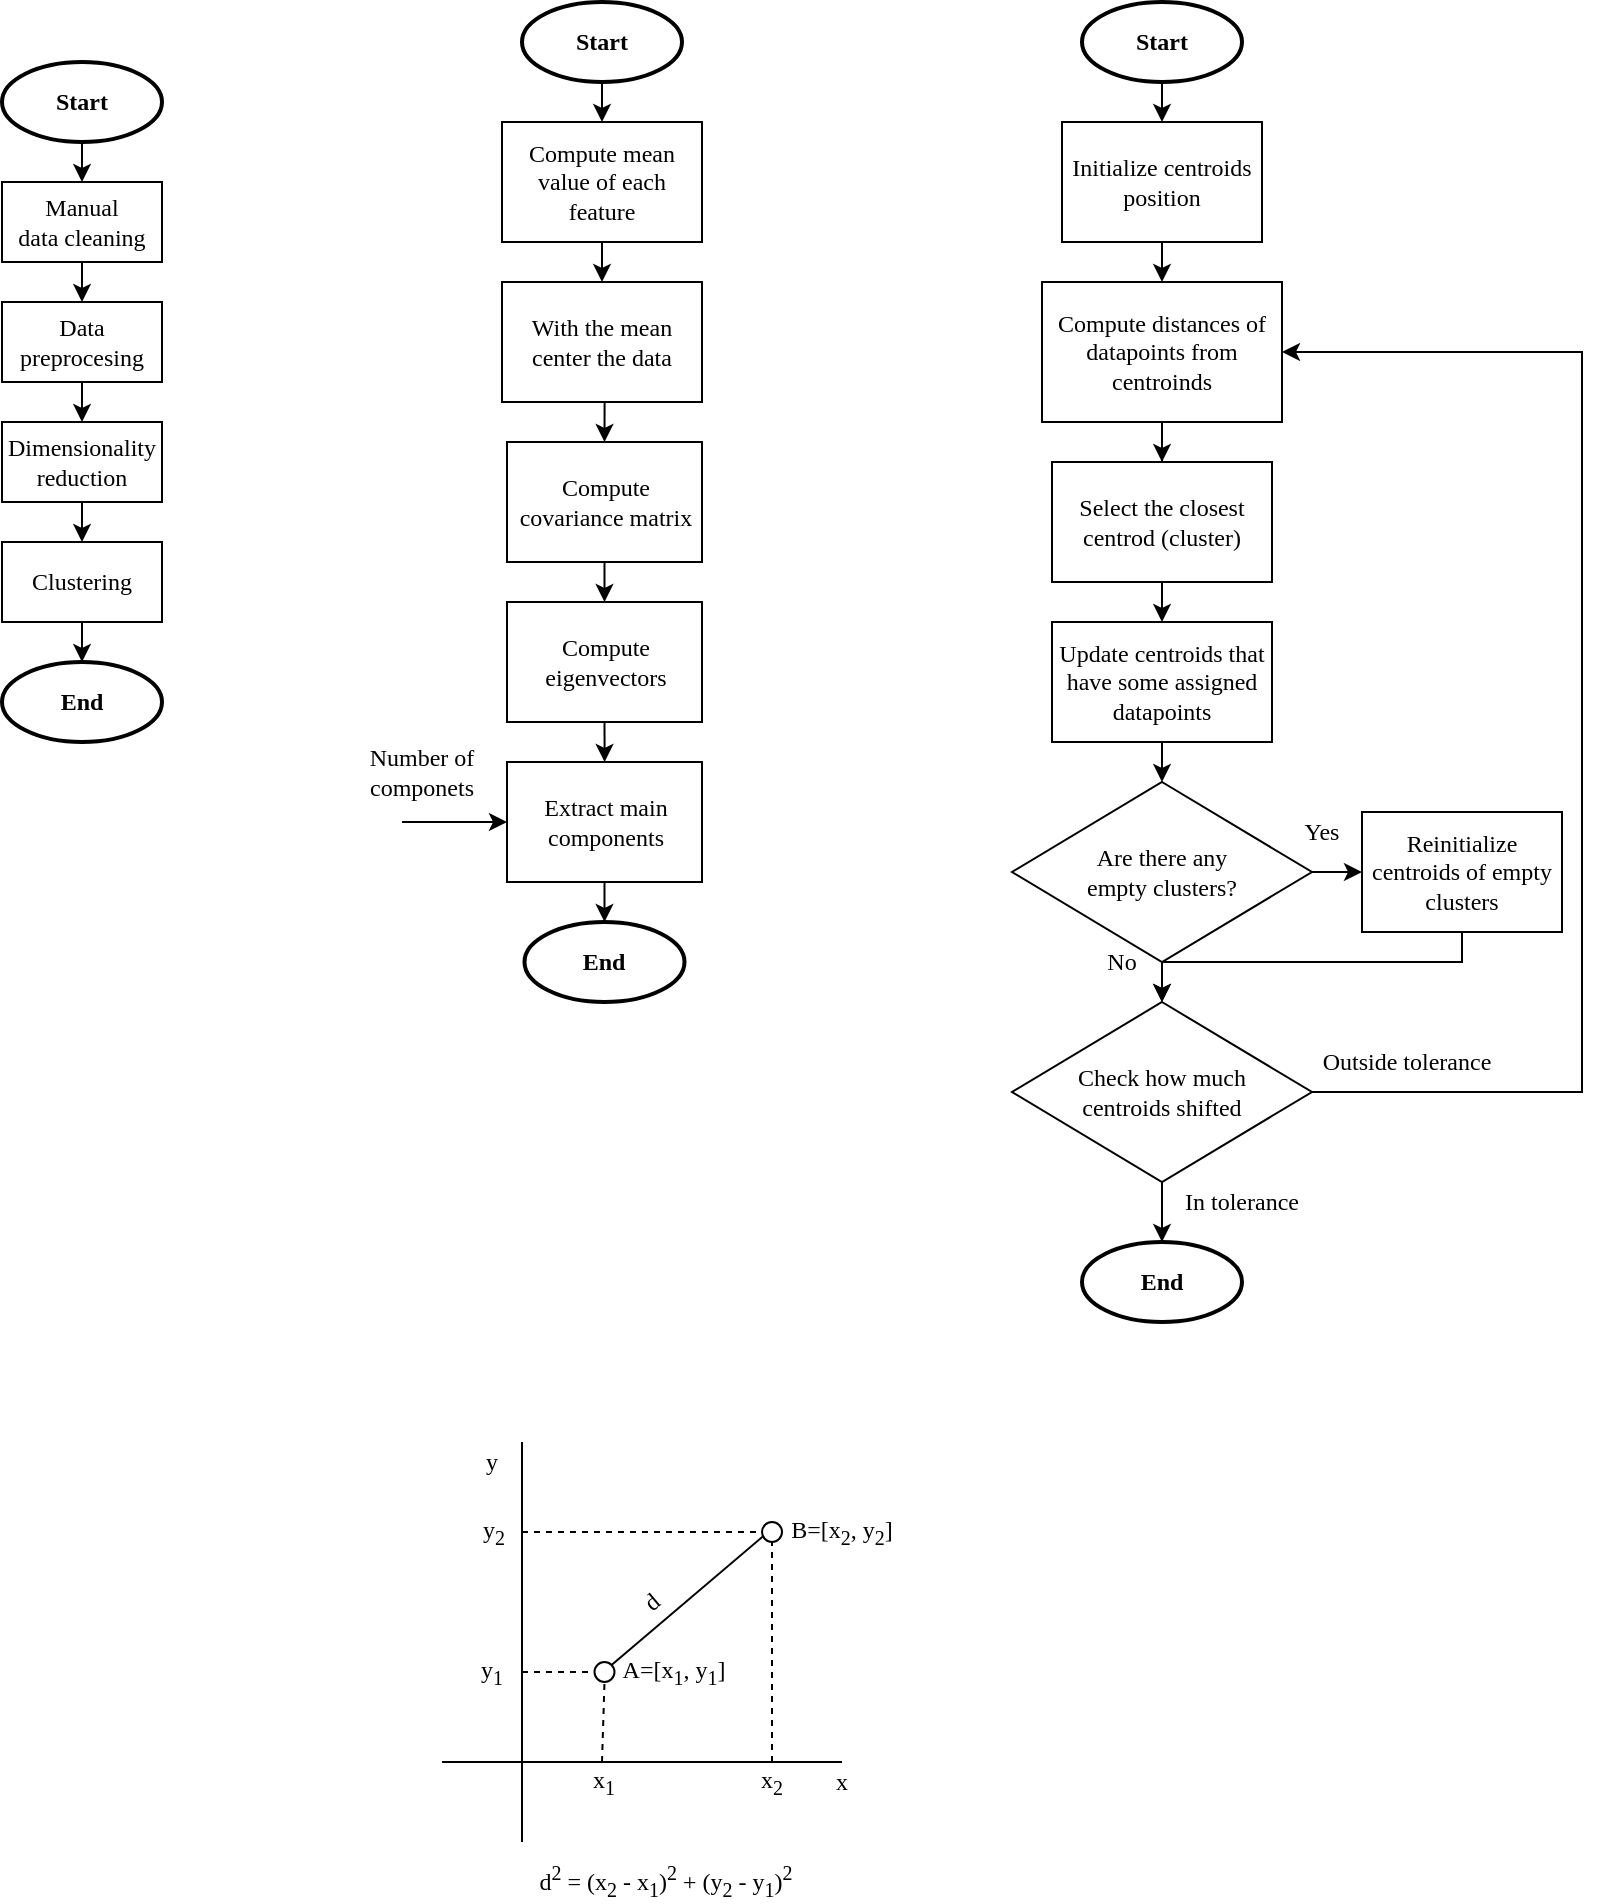 <mxfile version="26.1.3">
  <diagram name="Page-1" id="2hF_ULKVKhPai0Z68VYz">
    <mxGraphModel dx="568" dy="306" grid="1" gridSize="10" guides="1" tooltips="1" connect="1" arrows="1" fold="1" page="1" pageScale="1" pageWidth="850" pageHeight="1100" math="0" shadow="0">
      <root>
        <mxCell id="0" />
        <mxCell id="1" parent="0" />
        <mxCell id="1KWSSotiHgvh8pkoeKcx-1" style="edgeStyle=orthogonalEdgeStyle;rounded=0;orthogonalLoop=1;jettySize=auto;html=1;exitX=0.5;exitY=1;exitDx=0;exitDy=0;entryX=0.5;entryY=0;entryDx=0;entryDy=0;" parent="1" source="1KWSSotiHgvh8pkoeKcx-2" target="1KWSSotiHgvh8pkoeKcx-4" edge="1">
          <mxGeometry relative="1" as="geometry" />
        </mxCell>
        <mxCell id="1KWSSotiHgvh8pkoeKcx-2" value="Start" style="ellipse;whiteSpace=wrap;html=1;fontFamily=Times New Roman;strokeWidth=2;fontStyle=1" parent="1" vertex="1">
          <mxGeometry x="100" y="70" width="80" height="40" as="geometry" />
        </mxCell>
        <mxCell id="1KWSSotiHgvh8pkoeKcx-3" style="edgeStyle=orthogonalEdgeStyle;rounded=0;orthogonalLoop=1;jettySize=auto;html=1;exitX=0.5;exitY=1;exitDx=0;exitDy=0;entryX=0.5;entryY=0;entryDx=0;entryDy=0;" parent="1" source="1KWSSotiHgvh8pkoeKcx-4" target="1KWSSotiHgvh8pkoeKcx-6" edge="1">
          <mxGeometry relative="1" as="geometry" />
        </mxCell>
        <mxCell id="1KWSSotiHgvh8pkoeKcx-4" value="&lt;div&gt;Manual&lt;/div&gt;&lt;div&gt;data cleaning&lt;/div&gt;" style="rounded=0;whiteSpace=wrap;html=1;fontFamily=Times New Roman;" parent="1" vertex="1">
          <mxGeometry x="100" y="130" width="80" height="40" as="geometry" />
        </mxCell>
        <mxCell id="1KWSSotiHgvh8pkoeKcx-5" style="edgeStyle=orthogonalEdgeStyle;rounded=0;orthogonalLoop=1;jettySize=auto;html=1;exitX=0.5;exitY=1;exitDx=0;exitDy=0;entryX=0.5;entryY=0;entryDx=0;entryDy=0;" parent="1" source="1KWSSotiHgvh8pkoeKcx-6" target="1KWSSotiHgvh8pkoeKcx-8" edge="1">
          <mxGeometry relative="1" as="geometry" />
        </mxCell>
        <mxCell id="1KWSSotiHgvh8pkoeKcx-6" value="Data preprocesing" style="rounded=0;whiteSpace=wrap;html=1;fontFamily=Times New Roman;" parent="1" vertex="1">
          <mxGeometry x="100" y="190" width="80" height="40" as="geometry" />
        </mxCell>
        <mxCell id="1KWSSotiHgvh8pkoeKcx-7" style="edgeStyle=orthogonalEdgeStyle;rounded=0;orthogonalLoop=1;jettySize=auto;html=1;exitX=0.5;exitY=1;exitDx=0;exitDy=0;entryX=0.5;entryY=0;entryDx=0;entryDy=0;" parent="1" source="1KWSSotiHgvh8pkoeKcx-8" target="1KWSSotiHgvh8pkoeKcx-10" edge="1">
          <mxGeometry relative="1" as="geometry" />
        </mxCell>
        <mxCell id="1KWSSotiHgvh8pkoeKcx-8" value="Dimensionality reduction" style="rounded=0;whiteSpace=wrap;html=1;fontFamily=Times New Roman;" parent="1" vertex="1">
          <mxGeometry x="100" y="250" width="80" height="40" as="geometry" />
        </mxCell>
        <mxCell id="1KWSSotiHgvh8pkoeKcx-9" style="edgeStyle=orthogonalEdgeStyle;rounded=0;orthogonalLoop=1;jettySize=auto;html=1;exitX=0.5;exitY=1;exitDx=0;exitDy=0;entryX=0.5;entryY=0;entryDx=0;entryDy=0;" parent="1" source="1KWSSotiHgvh8pkoeKcx-10" target="1KWSSotiHgvh8pkoeKcx-11" edge="1">
          <mxGeometry relative="1" as="geometry" />
        </mxCell>
        <mxCell id="1KWSSotiHgvh8pkoeKcx-10" value="Clustering" style="rounded=0;whiteSpace=wrap;html=1;fontFamily=Times New Roman;" parent="1" vertex="1">
          <mxGeometry x="100" y="310" width="80" height="40" as="geometry" />
        </mxCell>
        <mxCell id="1KWSSotiHgvh8pkoeKcx-11" value="End" style="ellipse;whiteSpace=wrap;html=1;fontFamily=Times New Roman;strokeWidth=2;fontStyle=1" parent="1" vertex="1">
          <mxGeometry x="100" y="370" width="80" height="40" as="geometry" />
        </mxCell>
        <mxCell id="1KWSSotiHgvh8pkoeKcx-12" style="edgeStyle=orthogonalEdgeStyle;rounded=0;orthogonalLoop=1;jettySize=auto;html=1;exitX=0.5;exitY=1;exitDx=0;exitDy=0;entryX=0.5;entryY=0;entryDx=0;entryDy=0;" parent="1" source="1KWSSotiHgvh8pkoeKcx-13" target="1KWSSotiHgvh8pkoeKcx-15" edge="1">
          <mxGeometry relative="1" as="geometry" />
        </mxCell>
        <mxCell id="1KWSSotiHgvh8pkoeKcx-13" value="Start" style="ellipse;whiteSpace=wrap;html=1;fontFamily=Times New Roman;strokeWidth=2;fontStyle=1" parent="1" vertex="1">
          <mxGeometry x="360" y="40" width="80" height="40" as="geometry" />
        </mxCell>
        <mxCell id="1KWSSotiHgvh8pkoeKcx-14" style="edgeStyle=orthogonalEdgeStyle;rounded=0;orthogonalLoop=1;jettySize=auto;html=1;exitX=0.5;exitY=1;exitDx=0;exitDy=0;entryX=0.5;entryY=0;entryDx=0;entryDy=0;" parent="1" source="1KWSSotiHgvh8pkoeKcx-15" target="1KWSSotiHgvh8pkoeKcx-17" edge="1">
          <mxGeometry relative="1" as="geometry" />
        </mxCell>
        <mxCell id="1KWSSotiHgvh8pkoeKcx-15" value="Compute mean value of each feature" style="rounded=0;whiteSpace=wrap;html=1;fontFamily=Times New Roman;" parent="1" vertex="1">
          <mxGeometry x="350" y="100" width="100" height="60" as="geometry" />
        </mxCell>
        <mxCell id="1KWSSotiHgvh8pkoeKcx-16" style="edgeStyle=orthogonalEdgeStyle;rounded=0;orthogonalLoop=1;jettySize=auto;html=1;exitX=0.5;exitY=1;exitDx=0;exitDy=0;entryX=0.5;entryY=0;entryDx=0;entryDy=0;" parent="1" source="1KWSSotiHgvh8pkoeKcx-17" target="1KWSSotiHgvh8pkoeKcx-19" edge="1">
          <mxGeometry relative="1" as="geometry" />
        </mxCell>
        <mxCell id="1KWSSotiHgvh8pkoeKcx-17" value="With the mean center the data" style="rounded=0;whiteSpace=wrap;html=1;fontFamily=Times New Roman;" parent="1" vertex="1">
          <mxGeometry x="350" y="180" width="100" height="60" as="geometry" />
        </mxCell>
        <mxCell id="1KWSSotiHgvh8pkoeKcx-18" style="edgeStyle=orthogonalEdgeStyle;rounded=0;orthogonalLoop=1;jettySize=auto;html=1;exitX=0.5;exitY=1;exitDx=0;exitDy=0;entryX=0.5;entryY=0;entryDx=0;entryDy=0;" parent="1" source="1KWSSotiHgvh8pkoeKcx-19" target="1KWSSotiHgvh8pkoeKcx-22" edge="1">
          <mxGeometry relative="1" as="geometry" />
        </mxCell>
        <mxCell id="1KWSSotiHgvh8pkoeKcx-19" value="Compute covariance matrix" style="rounded=0;whiteSpace=wrap;html=1;fontFamily=Times New Roman;" parent="1" vertex="1">
          <mxGeometry x="352.5" y="260" width="97.5" height="60" as="geometry" />
        </mxCell>
        <mxCell id="1KWSSotiHgvh8pkoeKcx-20" value="End" style="ellipse;whiteSpace=wrap;html=1;fontFamily=Times New Roman;strokeWidth=2;fontStyle=1" parent="1" vertex="1">
          <mxGeometry x="361.25" y="500" width="80" height="40" as="geometry" />
        </mxCell>
        <mxCell id="1KWSSotiHgvh8pkoeKcx-21" style="edgeStyle=orthogonalEdgeStyle;rounded=0;orthogonalLoop=1;jettySize=auto;html=1;exitX=0.5;exitY=1;exitDx=0;exitDy=0;" parent="1" source="1KWSSotiHgvh8pkoeKcx-22" target="1KWSSotiHgvh8pkoeKcx-24" edge="1">
          <mxGeometry relative="1" as="geometry" />
        </mxCell>
        <mxCell id="1KWSSotiHgvh8pkoeKcx-22" value="Compute eigenvectors" style="rounded=0;whiteSpace=wrap;html=1;fontFamily=Times New Roman;" parent="1" vertex="1">
          <mxGeometry x="352.5" y="340" width="97.5" height="60" as="geometry" />
        </mxCell>
        <mxCell id="1KWSSotiHgvh8pkoeKcx-23" style="edgeStyle=orthogonalEdgeStyle;rounded=0;orthogonalLoop=1;jettySize=auto;html=1;exitX=0.5;exitY=1;exitDx=0;exitDy=0;entryX=0.5;entryY=0;entryDx=0;entryDy=0;" parent="1" source="1KWSSotiHgvh8pkoeKcx-24" target="1KWSSotiHgvh8pkoeKcx-20" edge="1">
          <mxGeometry relative="1" as="geometry" />
        </mxCell>
        <mxCell id="1KWSSotiHgvh8pkoeKcx-24" value="Extract main components" style="rounded=0;whiteSpace=wrap;html=1;fontFamily=Times New Roman;" parent="1" vertex="1">
          <mxGeometry x="352.5" y="420" width="97.5" height="60" as="geometry" />
        </mxCell>
        <mxCell id="1KWSSotiHgvh8pkoeKcx-25" value="" style="endArrow=classic;html=1;rounded=0;entryX=0;entryY=0.5;entryDx=0;entryDy=0;" parent="1" target="1KWSSotiHgvh8pkoeKcx-24" edge="1">
          <mxGeometry width="50" height="50" relative="1" as="geometry">
            <mxPoint x="300" y="450" as="sourcePoint" />
            <mxPoint x="420" y="170" as="targetPoint" />
          </mxGeometry>
        </mxCell>
        <mxCell id="1KWSSotiHgvh8pkoeKcx-26" value="Number of componets" style="text;html=1;align=center;verticalAlign=middle;whiteSpace=wrap;rounded=0;fontFamily=Times New Roman;" parent="1" vertex="1">
          <mxGeometry x="280" y="410" width="60" height="30" as="geometry" />
        </mxCell>
        <mxCell id="dXeEByIOYiYQ2muuVEgu-13" style="edgeStyle=orthogonalEdgeStyle;rounded=0;orthogonalLoop=1;jettySize=auto;html=1;exitX=0.5;exitY=1;exitDx=0;exitDy=0;entryX=0.5;entryY=0;entryDx=0;entryDy=0;" edge="1" parent="1" source="dXeEByIOYiYQ2muuVEgu-2" target="dXeEByIOYiYQ2muuVEgu-3">
          <mxGeometry relative="1" as="geometry" />
        </mxCell>
        <mxCell id="dXeEByIOYiYQ2muuVEgu-2" value="Start" style="ellipse;whiteSpace=wrap;html=1;fontFamily=Times New Roman;strokeWidth=2;fontStyle=1" vertex="1" parent="1">
          <mxGeometry x="640" y="40" width="80" height="40" as="geometry" />
        </mxCell>
        <mxCell id="dXeEByIOYiYQ2muuVEgu-15" style="edgeStyle=orthogonalEdgeStyle;rounded=0;orthogonalLoop=1;jettySize=auto;html=1;exitX=0.5;exitY=1;exitDx=0;exitDy=0;entryX=0.5;entryY=0;entryDx=0;entryDy=0;" edge="1" parent="1" source="dXeEByIOYiYQ2muuVEgu-3" target="dXeEByIOYiYQ2muuVEgu-5">
          <mxGeometry relative="1" as="geometry" />
        </mxCell>
        <mxCell id="dXeEByIOYiYQ2muuVEgu-3" value="Initialize centroids position" style="rounded=0;whiteSpace=wrap;html=1;fontFamily=Times New Roman;" vertex="1" parent="1">
          <mxGeometry x="630" y="100" width="100" height="60" as="geometry" />
        </mxCell>
        <mxCell id="dXeEByIOYiYQ2muuVEgu-16" style="edgeStyle=orthogonalEdgeStyle;rounded=0;orthogonalLoop=1;jettySize=auto;html=1;exitX=0.5;exitY=1;exitDx=0;exitDy=0;" edge="1" parent="1" source="dXeEByIOYiYQ2muuVEgu-5" target="dXeEByIOYiYQ2muuVEgu-6">
          <mxGeometry relative="1" as="geometry" />
        </mxCell>
        <mxCell id="dXeEByIOYiYQ2muuVEgu-5" value="Compute distances of datapoints from centroinds" style="rounded=0;whiteSpace=wrap;html=1;fontFamily=Times New Roman;" vertex="1" parent="1">
          <mxGeometry x="620" y="180" width="120" height="70" as="geometry" />
        </mxCell>
        <mxCell id="dXeEByIOYiYQ2muuVEgu-17" style="edgeStyle=orthogonalEdgeStyle;rounded=0;orthogonalLoop=1;jettySize=auto;html=1;exitX=0.5;exitY=1;exitDx=0;exitDy=0;entryX=0.5;entryY=0;entryDx=0;entryDy=0;" edge="1" parent="1" source="dXeEByIOYiYQ2muuVEgu-6" target="dXeEByIOYiYQ2muuVEgu-7">
          <mxGeometry relative="1" as="geometry" />
        </mxCell>
        <mxCell id="dXeEByIOYiYQ2muuVEgu-6" value="Select the closest centrod (cluster)" style="rounded=0;whiteSpace=wrap;html=1;fontFamily=Times New Roman;" vertex="1" parent="1">
          <mxGeometry x="625" y="270" width="110" height="60" as="geometry" />
        </mxCell>
        <mxCell id="dXeEByIOYiYQ2muuVEgu-18" style="edgeStyle=orthogonalEdgeStyle;rounded=0;orthogonalLoop=1;jettySize=auto;html=1;exitX=0.5;exitY=1;exitDx=0;exitDy=0;entryX=0.5;entryY=0;entryDx=0;entryDy=0;" edge="1" parent="1" source="dXeEByIOYiYQ2muuVEgu-7" target="dXeEByIOYiYQ2muuVEgu-9">
          <mxGeometry relative="1" as="geometry" />
        </mxCell>
        <mxCell id="dXeEByIOYiYQ2muuVEgu-7" value="Update centroids that have some assigned datapoints" style="rounded=0;whiteSpace=wrap;html=1;fontFamily=Times New Roman;" vertex="1" parent="1">
          <mxGeometry x="625" y="350" width="110" height="60" as="geometry" />
        </mxCell>
        <mxCell id="dXeEByIOYiYQ2muuVEgu-20" style="edgeStyle=orthogonalEdgeStyle;rounded=0;orthogonalLoop=1;jettySize=auto;html=1;exitX=1;exitY=0.5;exitDx=0;exitDy=0;entryX=0;entryY=0.5;entryDx=0;entryDy=0;" edge="1" parent="1" source="dXeEByIOYiYQ2muuVEgu-9" target="dXeEByIOYiYQ2muuVEgu-12">
          <mxGeometry relative="1" as="geometry" />
        </mxCell>
        <mxCell id="dXeEByIOYiYQ2muuVEgu-21" style="edgeStyle=orthogonalEdgeStyle;rounded=0;orthogonalLoop=1;jettySize=auto;html=1;exitX=0.5;exitY=1;exitDx=0;exitDy=0;entryX=0.5;entryY=0;entryDx=0;entryDy=0;" edge="1" parent="1" source="dXeEByIOYiYQ2muuVEgu-9" target="dXeEByIOYiYQ2muuVEgu-10">
          <mxGeometry relative="1" as="geometry" />
        </mxCell>
        <mxCell id="dXeEByIOYiYQ2muuVEgu-9" value="&lt;div&gt;&lt;font face=&quot;Times New Roman&quot;&gt;Are there any&lt;/font&gt;&lt;/div&gt;&lt;div&gt;&lt;font face=&quot;Times New Roman&quot;&gt;empty clusters?&lt;/font&gt;&lt;/div&gt;" style="rhombus;whiteSpace=wrap;html=1;" vertex="1" parent="1">
          <mxGeometry x="605" y="430" width="150" height="90" as="geometry" />
        </mxCell>
        <mxCell id="dXeEByIOYiYQ2muuVEgu-24" style="edgeStyle=orthogonalEdgeStyle;rounded=0;orthogonalLoop=1;jettySize=auto;html=1;exitX=0.5;exitY=1;exitDx=0;exitDy=0;" edge="1" parent="1" source="dXeEByIOYiYQ2muuVEgu-10" target="dXeEByIOYiYQ2muuVEgu-14">
          <mxGeometry relative="1" as="geometry" />
        </mxCell>
        <mxCell id="dXeEByIOYiYQ2muuVEgu-27" style="edgeStyle=orthogonalEdgeStyle;rounded=0;orthogonalLoop=1;jettySize=auto;html=1;exitX=1;exitY=0.5;exitDx=0;exitDy=0;entryX=1;entryY=0.5;entryDx=0;entryDy=0;" edge="1" parent="1" source="dXeEByIOYiYQ2muuVEgu-10" target="dXeEByIOYiYQ2muuVEgu-5">
          <mxGeometry relative="1" as="geometry">
            <mxPoint x="890" y="240" as="targetPoint" />
            <Array as="points">
              <mxPoint x="890" y="585" />
              <mxPoint x="890" y="215" />
            </Array>
          </mxGeometry>
        </mxCell>
        <mxCell id="dXeEByIOYiYQ2muuVEgu-10" value="&lt;div&gt;&lt;font face=&quot;Times New Roman&quot;&gt;Check how much&lt;/font&gt;&lt;/div&gt;&lt;div&gt;&lt;font face=&quot;Times New Roman&quot;&gt;centroids shifted &lt;/font&gt;&lt;/div&gt;" style="rhombus;whiteSpace=wrap;html=1;" vertex="1" parent="1">
          <mxGeometry x="605" y="540" width="150" height="90" as="geometry" />
        </mxCell>
        <mxCell id="dXeEByIOYiYQ2muuVEgu-12" value="Reinitialize centroids of empty clusters" style="rounded=0;whiteSpace=wrap;html=1;fontFamily=Times New Roman;" vertex="1" parent="1">
          <mxGeometry x="780" y="445" width="100" height="60" as="geometry" />
        </mxCell>
        <mxCell id="dXeEByIOYiYQ2muuVEgu-14" value="End" style="ellipse;whiteSpace=wrap;html=1;fontFamily=Times New Roman;strokeWidth=2;fontStyle=1" vertex="1" parent="1">
          <mxGeometry x="640" y="660" width="80" height="40" as="geometry" />
        </mxCell>
        <mxCell id="dXeEByIOYiYQ2muuVEgu-19" value="&lt;div&gt;Yes&lt;/div&gt;" style="text;html=1;align=center;verticalAlign=middle;whiteSpace=wrap;rounded=0;fontFamily=Times New Roman;" vertex="1" parent="1">
          <mxGeometry x="730" y="440" width="60" height="30" as="geometry" />
        </mxCell>
        <mxCell id="dXeEByIOYiYQ2muuVEgu-22" value="No" style="text;html=1;align=center;verticalAlign=middle;whiteSpace=wrap;rounded=0;fontFamily=Times New Roman;" vertex="1" parent="1">
          <mxGeometry x="630" y="505" width="60" height="30" as="geometry" />
        </mxCell>
        <mxCell id="dXeEByIOYiYQ2muuVEgu-25" value="In tolerance" style="text;html=1;align=center;verticalAlign=middle;whiteSpace=wrap;rounded=0;fontFamily=Times New Roman;" vertex="1" parent="1">
          <mxGeometry x="685" y="620" width="70" height="40" as="geometry" />
        </mxCell>
        <mxCell id="dXeEByIOYiYQ2muuVEgu-28" value="Outside tolerance" style="text;html=1;align=center;verticalAlign=middle;whiteSpace=wrap;rounded=0;fontFamily=Times New Roman;" vertex="1" parent="1">
          <mxGeometry x="755" y="550" width="95" height="40" as="geometry" />
        </mxCell>
        <mxCell id="dXeEByIOYiYQ2muuVEgu-29" value="" style="endArrow=classic;html=1;rounded=0;exitX=0.5;exitY=1;exitDx=0;exitDy=0;entryX=0.5;entryY=0;entryDx=0;entryDy=0;" edge="1" parent="1" source="dXeEByIOYiYQ2muuVEgu-12" target="dXeEByIOYiYQ2muuVEgu-10">
          <mxGeometry width="50" height="50" relative="1" as="geometry">
            <mxPoint x="770" y="540" as="sourcePoint" />
            <mxPoint x="820" y="490" as="targetPoint" />
            <Array as="points">
              <mxPoint x="830" y="520" />
              <mxPoint x="680" y="520" />
            </Array>
          </mxGeometry>
        </mxCell>
        <mxCell id="dXeEByIOYiYQ2muuVEgu-30" value="" style="endArrow=none;html=1;rounded=0;" edge="1" parent="1">
          <mxGeometry width="50" height="50" relative="1" as="geometry">
            <mxPoint x="320" y="920" as="sourcePoint" />
            <mxPoint x="520" y="920" as="targetPoint" />
          </mxGeometry>
        </mxCell>
        <mxCell id="dXeEByIOYiYQ2muuVEgu-31" value="" style="endArrow=none;html=1;rounded=0;" edge="1" parent="1">
          <mxGeometry width="50" height="50" relative="1" as="geometry">
            <mxPoint x="360" y="960" as="sourcePoint" />
            <mxPoint x="360" y="760" as="targetPoint" />
          </mxGeometry>
        </mxCell>
        <mxCell id="dXeEByIOYiYQ2muuVEgu-33" value="" style="ellipse;whiteSpace=wrap;html=1;" vertex="1" parent="1">
          <mxGeometry x="480" y="800" width="10" height="10" as="geometry" />
        </mxCell>
        <mxCell id="dXeEByIOYiYQ2muuVEgu-35" value="" style="ellipse;whiteSpace=wrap;html=1;" vertex="1" parent="1">
          <mxGeometry x="396.25" y="870" width="10" height="10" as="geometry" />
        </mxCell>
        <mxCell id="dXeEByIOYiYQ2muuVEgu-36" value="" style="endArrow=none;html=1;rounded=0;exitX=1;exitY=0;exitDx=0;exitDy=0;entryX=0.074;entryY=0.7;entryDx=0;entryDy=0;entryPerimeter=0;" edge="1" parent="1" source="dXeEByIOYiYQ2muuVEgu-35" target="dXeEByIOYiYQ2muuVEgu-33">
          <mxGeometry width="50" height="50" relative="1" as="geometry">
            <mxPoint x="480" y="870" as="sourcePoint" />
            <mxPoint x="530" y="820" as="targetPoint" />
          </mxGeometry>
        </mxCell>
        <mxCell id="dXeEByIOYiYQ2muuVEgu-37" value="A=[x&lt;sub&gt;1&lt;/sub&gt;, y&lt;sub&gt;1&lt;/sub&gt;]" style="text;html=1;align=center;verticalAlign=middle;whiteSpace=wrap;rounded=0;fontFamily=Times New Roman;" vertex="1" parent="1">
          <mxGeometry x="396.25" y="865" width="80" height="20" as="geometry" />
        </mxCell>
        <mxCell id="dXeEByIOYiYQ2muuVEgu-38" value="y" style="text;html=1;align=center;verticalAlign=middle;whiteSpace=wrap;rounded=0;fontFamily=Times New Roman;" vertex="1" parent="1">
          <mxGeometry x="330" y="760" width="30" height="20" as="geometry" />
        </mxCell>
        <mxCell id="dXeEByIOYiYQ2muuVEgu-39" value="d" style="text;html=1;align=center;verticalAlign=middle;whiteSpace=wrap;rounded=0;fontFamily=Times New Roman;rotation=-40;" vertex="1" parent="1">
          <mxGeometry x="400" y="830" width="50" height="20" as="geometry" />
        </mxCell>
        <mxCell id="dXeEByIOYiYQ2muuVEgu-42" value="x" style="text;html=1;align=center;verticalAlign=middle;whiteSpace=wrap;rounded=0;fontFamily=Times New Roman;" vertex="1" parent="1">
          <mxGeometry x="505" y="920" width="30" height="20" as="geometry" />
        </mxCell>
        <mxCell id="dXeEByIOYiYQ2muuVEgu-43" value="B=[x&lt;sub&gt;2&lt;/sub&gt;, y&lt;sub&gt;2&lt;/sub&gt;]" style="text;html=1;align=center;verticalAlign=middle;whiteSpace=wrap;rounded=0;fontFamily=Times New Roman;" vertex="1" parent="1">
          <mxGeometry x="480" y="795" width="80" height="20" as="geometry" />
        </mxCell>
        <mxCell id="dXeEByIOYiYQ2muuVEgu-45" value="d&lt;sup&gt;2&lt;/sup&gt; = (x&lt;sub&gt;2&lt;/sub&gt; - x&lt;sub&gt;1&lt;/sub&gt;)&lt;sup&gt;2&lt;/sup&gt; + (y&lt;sub&gt;2&lt;/sub&gt; - y&lt;sub&gt;1&lt;/sub&gt;)&lt;sup&gt;2&lt;/sup&gt;" style="text;html=1;align=center;verticalAlign=middle;whiteSpace=wrap;rounded=0;fontFamily=Times New Roman;" vertex="1" parent="1">
          <mxGeometry x="360" y="970" width="143.75" height="20" as="geometry" />
        </mxCell>
        <mxCell id="dXeEByIOYiYQ2muuVEgu-46" value="" style="endArrow=none;dashed=1;html=1;rounded=0;entryX=0;entryY=0.5;entryDx=0;entryDy=0;" edge="1" parent="1" target="dXeEByIOYiYQ2muuVEgu-35">
          <mxGeometry width="50" height="50" relative="1" as="geometry">
            <mxPoint x="360" y="875" as="sourcePoint" />
            <mxPoint x="470" y="870" as="targetPoint" />
          </mxGeometry>
        </mxCell>
        <mxCell id="dXeEByIOYiYQ2muuVEgu-47" value="" style="endArrow=none;dashed=1;html=1;rounded=0;entryX=0;entryY=0.5;entryDx=0;entryDy=0;" edge="1" parent="1" target="dXeEByIOYiYQ2muuVEgu-33">
          <mxGeometry width="50" height="50" relative="1" as="geometry">
            <mxPoint x="360" y="805" as="sourcePoint" />
            <mxPoint x="406" y="885" as="targetPoint" />
          </mxGeometry>
        </mxCell>
        <mxCell id="dXeEByIOYiYQ2muuVEgu-48" value="" style="endArrow=none;dashed=1;html=1;rounded=0;entryX=0.5;entryY=1;entryDx=0;entryDy=0;" edge="1" parent="1" target="dXeEByIOYiYQ2muuVEgu-33">
          <mxGeometry width="50" height="50" relative="1" as="geometry">
            <mxPoint x="485" y="920" as="sourcePoint" />
            <mxPoint x="490" y="815" as="targetPoint" />
          </mxGeometry>
        </mxCell>
        <mxCell id="dXeEByIOYiYQ2muuVEgu-49" value="" style="endArrow=none;dashed=1;html=1;rounded=0;entryX=0.5;entryY=1;entryDx=0;entryDy=0;" edge="1" parent="1" target="dXeEByIOYiYQ2muuVEgu-35">
          <mxGeometry width="50" height="50" relative="1" as="geometry">
            <mxPoint x="400" y="920" as="sourcePoint" />
            <mxPoint x="495" y="820" as="targetPoint" />
          </mxGeometry>
        </mxCell>
        <mxCell id="dXeEByIOYiYQ2muuVEgu-51" value="x&lt;sub&gt;1&lt;/sub&gt;" style="text;html=1;align=center;verticalAlign=middle;whiteSpace=wrap;rounded=0;fontFamily=Times New Roman;" vertex="1" parent="1">
          <mxGeometry x="386.25" y="920" width="30" height="20" as="geometry" />
        </mxCell>
        <mxCell id="dXeEByIOYiYQ2muuVEgu-52" value="x&lt;sub&gt;2&lt;/sub&gt;" style="text;html=1;align=center;verticalAlign=middle;whiteSpace=wrap;rounded=0;fontFamily=Times New Roman;" vertex="1" parent="1">
          <mxGeometry x="470" y="920" width="30" height="20" as="geometry" />
        </mxCell>
        <mxCell id="dXeEByIOYiYQ2muuVEgu-53" value="y&lt;sub&gt;2&lt;/sub&gt;" style="text;html=1;align=center;verticalAlign=middle;whiteSpace=wrap;rounded=0;fontFamily=Times New Roman;" vertex="1" parent="1">
          <mxGeometry x="331.25" y="795" width="30" height="20" as="geometry" />
        </mxCell>
        <mxCell id="dXeEByIOYiYQ2muuVEgu-54" value="y&lt;sub&gt;1&lt;/sub&gt;" style="text;html=1;align=center;verticalAlign=middle;whiteSpace=wrap;rounded=0;fontFamily=Times New Roman;" vertex="1" parent="1">
          <mxGeometry x="330" y="865" width="30" height="20" as="geometry" />
        </mxCell>
      </root>
    </mxGraphModel>
  </diagram>
</mxfile>

